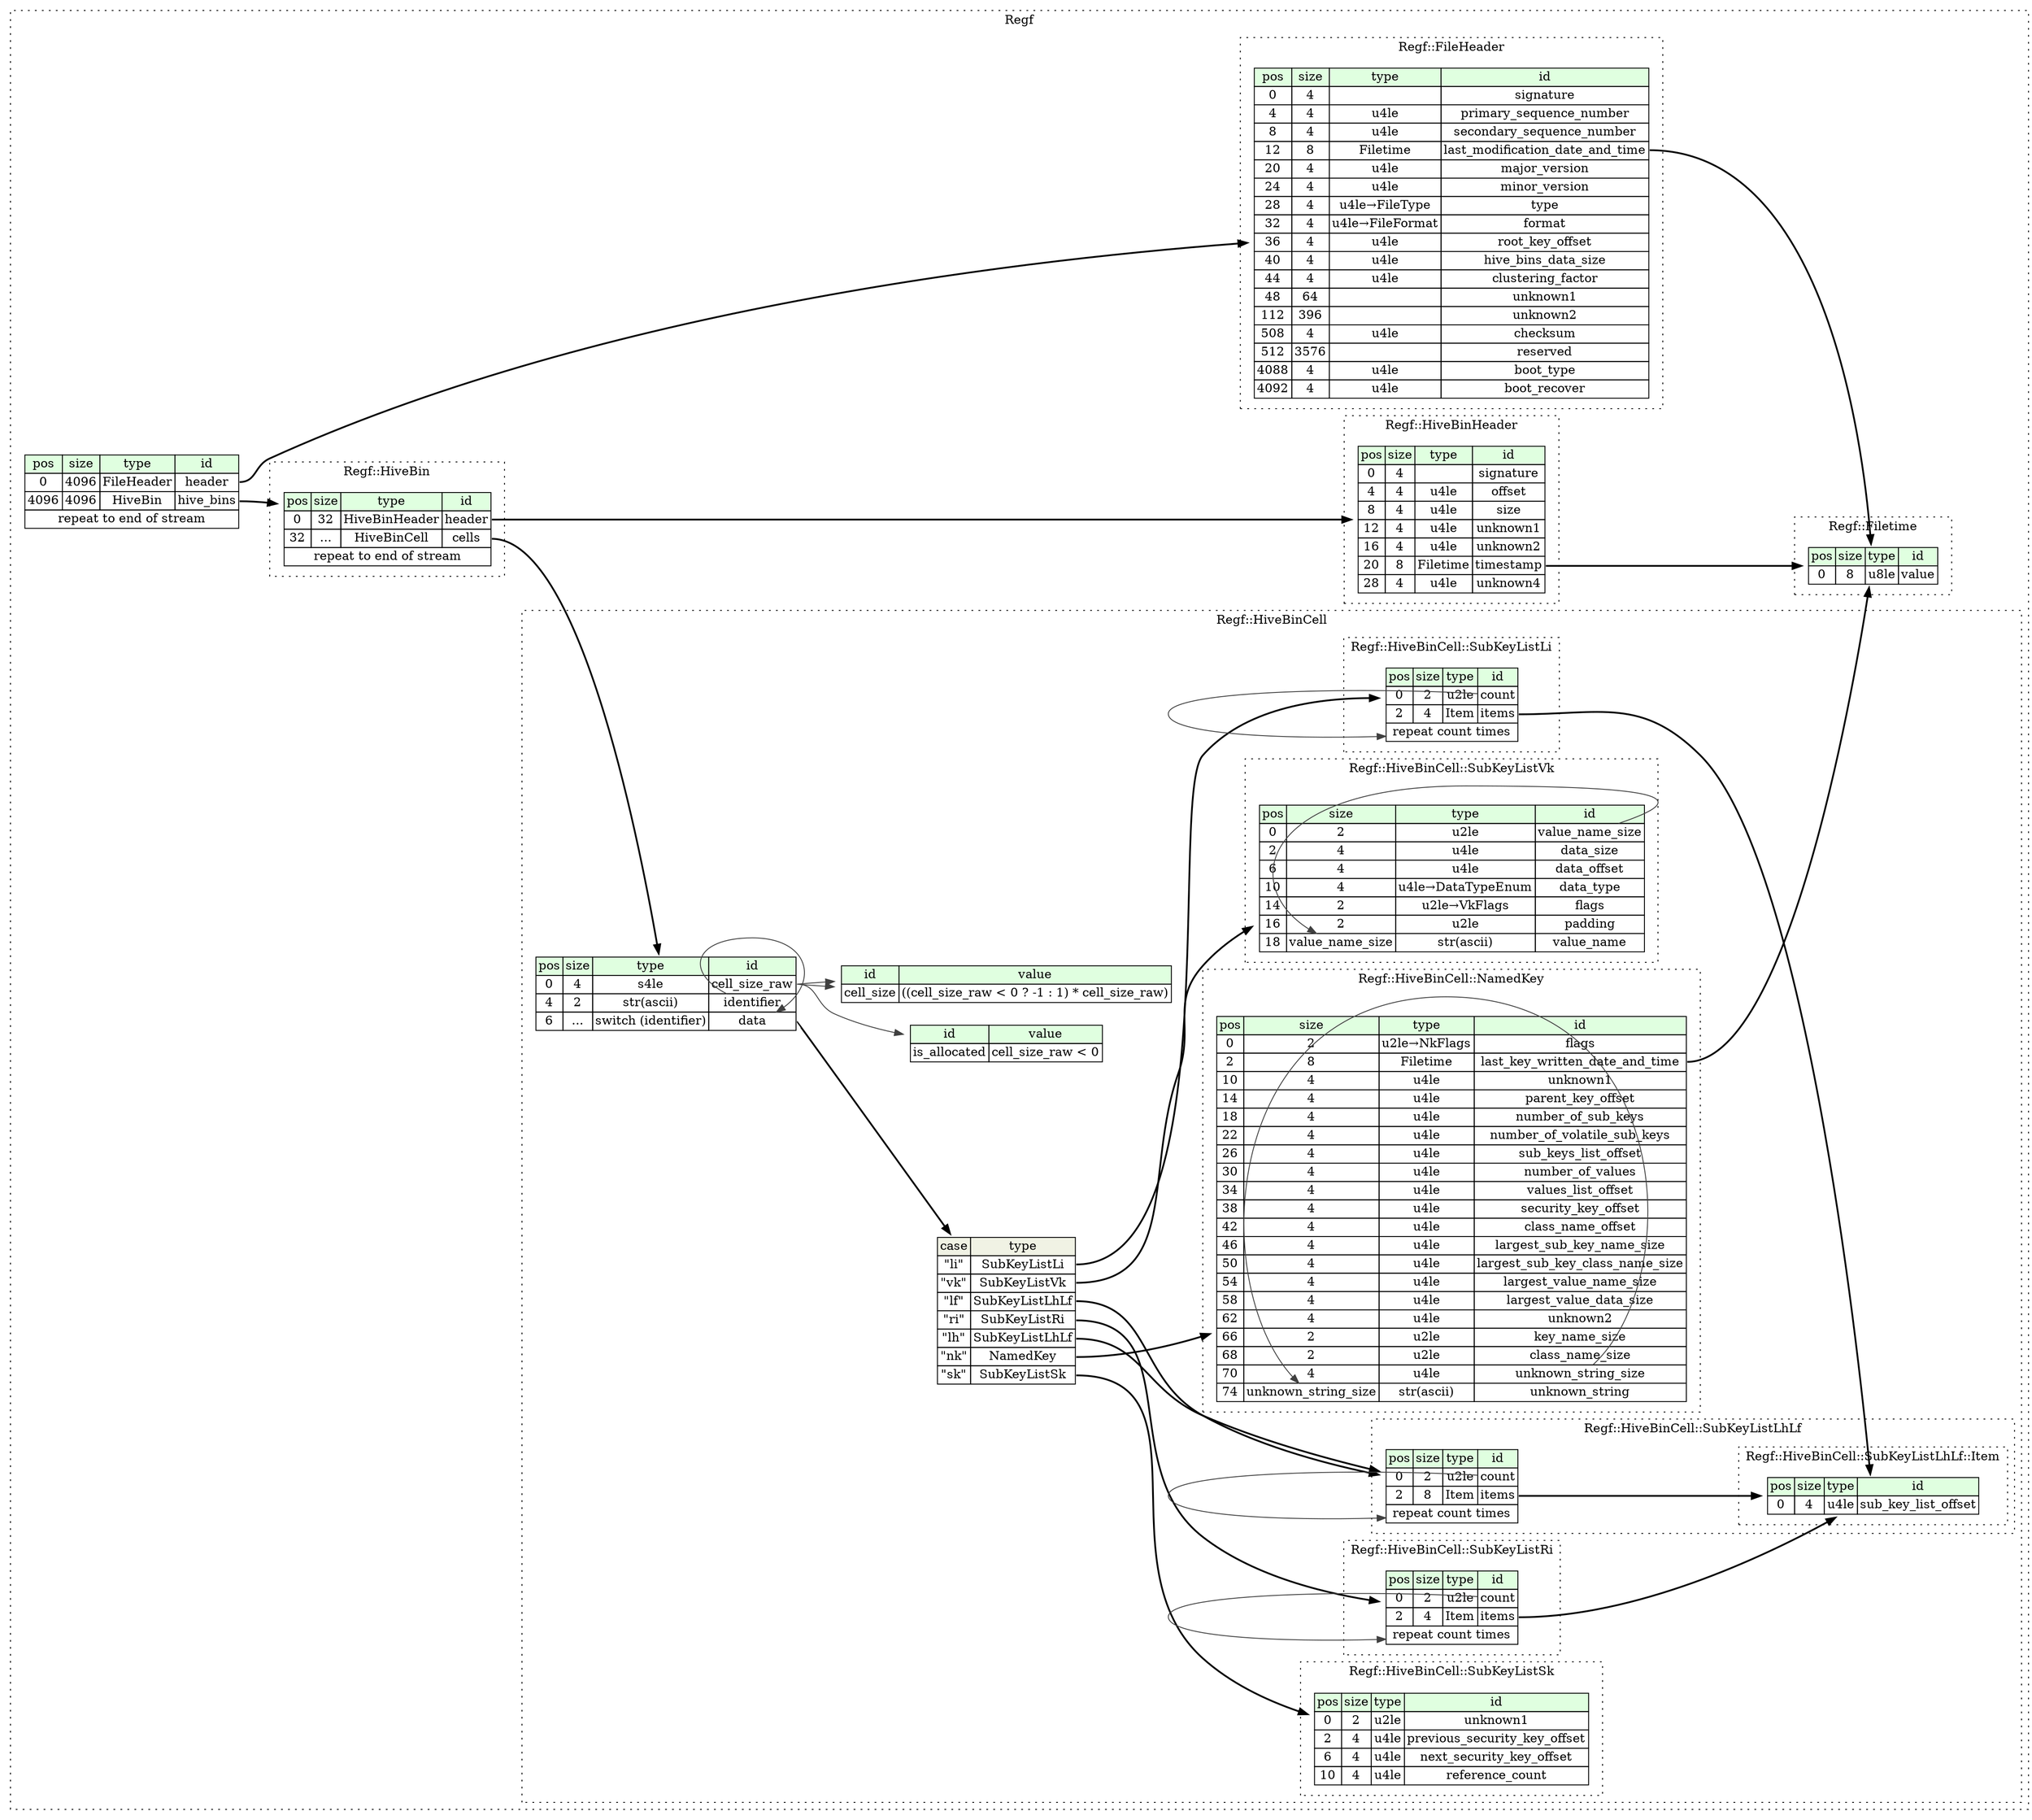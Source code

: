 digraph {
	rankdir=LR;
	node [shape=plaintext];
	subgraph cluster__regf {
		label="Regf";
		graph[style=dotted];

		regf__seq [label=<<TABLE BORDER="0" CELLBORDER="1" CELLSPACING="0">
			<TR><TD BGCOLOR="#E0FFE0">pos</TD><TD BGCOLOR="#E0FFE0">size</TD><TD BGCOLOR="#E0FFE0">type</TD><TD BGCOLOR="#E0FFE0">id</TD></TR>
			<TR><TD PORT="header_pos">0</TD><TD PORT="header_size">4096</TD><TD>FileHeader</TD><TD PORT="header_type">header</TD></TR>
			<TR><TD PORT="hive_bins_pos">4096</TD><TD PORT="hive_bins_size">4096</TD><TD>HiveBin</TD><TD PORT="hive_bins_type">hive_bins</TD></TR>
			<TR><TD COLSPAN="4" PORT="hive_bins__repeat">repeat to end of stream</TD></TR>
		</TABLE>>];
		subgraph cluster__filetime {
			label="Regf::Filetime";
			graph[style=dotted];

			filetime__seq [label=<<TABLE BORDER="0" CELLBORDER="1" CELLSPACING="0">
				<TR><TD BGCOLOR="#E0FFE0">pos</TD><TD BGCOLOR="#E0FFE0">size</TD><TD BGCOLOR="#E0FFE0">type</TD><TD BGCOLOR="#E0FFE0">id</TD></TR>
				<TR><TD PORT="value_pos">0</TD><TD PORT="value_size">8</TD><TD>u8le</TD><TD PORT="value_type">value</TD></TR>
			</TABLE>>];
		}
		subgraph cluster__hive_bin {
			label="Regf::HiveBin";
			graph[style=dotted];

			hive_bin__seq [label=<<TABLE BORDER="0" CELLBORDER="1" CELLSPACING="0">
				<TR><TD BGCOLOR="#E0FFE0">pos</TD><TD BGCOLOR="#E0FFE0">size</TD><TD BGCOLOR="#E0FFE0">type</TD><TD BGCOLOR="#E0FFE0">id</TD></TR>
				<TR><TD PORT="header_pos">0</TD><TD PORT="header_size">32</TD><TD>HiveBinHeader</TD><TD PORT="header_type">header</TD></TR>
				<TR><TD PORT="cells_pos">32</TD><TD PORT="cells_size">...</TD><TD>HiveBinCell</TD><TD PORT="cells_type">cells</TD></TR>
				<TR><TD COLSPAN="4" PORT="cells__repeat">repeat to end of stream</TD></TR>
			</TABLE>>];
		}
		subgraph cluster__hive_bin_header {
			label="Regf::HiveBinHeader";
			graph[style=dotted];

			hive_bin_header__seq [label=<<TABLE BORDER="0" CELLBORDER="1" CELLSPACING="0">
				<TR><TD BGCOLOR="#E0FFE0">pos</TD><TD BGCOLOR="#E0FFE0">size</TD><TD BGCOLOR="#E0FFE0">type</TD><TD BGCOLOR="#E0FFE0">id</TD></TR>
				<TR><TD PORT="signature_pos">0</TD><TD PORT="signature_size">4</TD><TD></TD><TD PORT="signature_type">signature</TD></TR>
				<TR><TD PORT="offset_pos">4</TD><TD PORT="offset_size">4</TD><TD>u4le</TD><TD PORT="offset_type">offset</TD></TR>
				<TR><TD PORT="size_pos">8</TD><TD PORT="size_size">4</TD><TD>u4le</TD><TD PORT="size_type">size</TD></TR>
				<TR><TD PORT="unknown1_pos">12</TD><TD PORT="unknown1_size">4</TD><TD>u4le</TD><TD PORT="unknown1_type">unknown1</TD></TR>
				<TR><TD PORT="unknown2_pos">16</TD><TD PORT="unknown2_size">4</TD><TD>u4le</TD><TD PORT="unknown2_type">unknown2</TD></TR>
				<TR><TD PORT="timestamp_pos">20</TD><TD PORT="timestamp_size">8</TD><TD>Filetime</TD><TD PORT="timestamp_type">timestamp</TD></TR>
				<TR><TD PORT="unknown4_pos">28</TD><TD PORT="unknown4_size">4</TD><TD>u4le</TD><TD PORT="unknown4_type">unknown4</TD></TR>
			</TABLE>>];
		}
		subgraph cluster__hive_bin_cell {
			label="Regf::HiveBinCell";
			graph[style=dotted];

			hive_bin_cell__seq [label=<<TABLE BORDER="0" CELLBORDER="1" CELLSPACING="0">
				<TR><TD BGCOLOR="#E0FFE0">pos</TD><TD BGCOLOR="#E0FFE0">size</TD><TD BGCOLOR="#E0FFE0">type</TD><TD BGCOLOR="#E0FFE0">id</TD></TR>
				<TR><TD PORT="cell_size_raw_pos">0</TD><TD PORT="cell_size_raw_size">4</TD><TD>s4le</TD><TD PORT="cell_size_raw_type">cell_size_raw</TD></TR>
				<TR><TD PORT="identifier_pos">4</TD><TD PORT="identifier_size">2</TD><TD>str(ascii)</TD><TD PORT="identifier_type">identifier</TD></TR>
				<TR><TD PORT="data_pos">6</TD><TD PORT="data_size">...</TD><TD>switch (identifier)</TD><TD PORT="data_type">data</TD></TR>
			</TABLE>>];
			hive_bin_cell__inst__cell_size [label=<<TABLE BORDER="0" CELLBORDER="1" CELLSPACING="0">
				<TR><TD BGCOLOR="#E0FFE0">id</TD><TD BGCOLOR="#E0FFE0">value</TD></TR>
				<TR><TD>cell_size</TD><TD>((cell_size_raw &lt; 0 ? -1 : 1) * cell_size_raw)</TD></TR>
			</TABLE>>];
			hive_bin_cell__inst__is_allocated [label=<<TABLE BORDER="0" CELLBORDER="1" CELLSPACING="0">
				<TR><TD BGCOLOR="#E0FFE0">id</TD><TD BGCOLOR="#E0FFE0">value</TD></TR>
				<TR><TD>is_allocated</TD><TD>cell_size_raw &lt; 0</TD></TR>
			</TABLE>>];
hive_bin_cell__seq_data_switch [label=<<TABLE BORDER="0" CELLBORDER="1" CELLSPACING="0">
	<TR><TD BGCOLOR="#F0F2E4">case</TD><TD BGCOLOR="#F0F2E4">type</TD></TR>
	<TR><TD>&quot;li&quot;</TD><TD PORT="case0">SubKeyListLi</TD></TR>
	<TR><TD>&quot;vk&quot;</TD><TD PORT="case1">SubKeyListVk</TD></TR>
	<TR><TD>&quot;lf&quot;</TD><TD PORT="case2">SubKeyListLhLf</TD></TR>
	<TR><TD>&quot;ri&quot;</TD><TD PORT="case3">SubKeyListRi</TD></TR>
	<TR><TD>&quot;lh&quot;</TD><TD PORT="case4">SubKeyListLhLf</TD></TR>
	<TR><TD>&quot;nk&quot;</TD><TD PORT="case5">NamedKey</TD></TR>
	<TR><TD>&quot;sk&quot;</TD><TD PORT="case6">SubKeyListSk</TD></TR>
</TABLE>>];
			subgraph cluster__sub_key_list_vk {
				label="Regf::HiveBinCell::SubKeyListVk";
				graph[style=dotted];

				sub_key_list_vk__seq [label=<<TABLE BORDER="0" CELLBORDER="1" CELLSPACING="0">
					<TR><TD BGCOLOR="#E0FFE0">pos</TD><TD BGCOLOR="#E0FFE0">size</TD><TD BGCOLOR="#E0FFE0">type</TD><TD BGCOLOR="#E0FFE0">id</TD></TR>
					<TR><TD PORT="value_name_size_pos">0</TD><TD PORT="value_name_size_size">2</TD><TD>u2le</TD><TD PORT="value_name_size_type">value_name_size</TD></TR>
					<TR><TD PORT="data_size_pos">2</TD><TD PORT="data_size_size">4</TD><TD>u4le</TD><TD PORT="data_size_type">data_size</TD></TR>
					<TR><TD PORT="data_offset_pos">6</TD><TD PORT="data_offset_size">4</TD><TD>u4le</TD><TD PORT="data_offset_type">data_offset</TD></TR>
					<TR><TD PORT="data_type_pos">10</TD><TD PORT="data_type_size">4</TD><TD>u4le→DataTypeEnum</TD><TD PORT="data_type_type">data_type</TD></TR>
					<TR><TD PORT="flags_pos">14</TD><TD PORT="flags_size">2</TD><TD>u2le→VkFlags</TD><TD PORT="flags_type">flags</TD></TR>
					<TR><TD PORT="padding_pos">16</TD><TD PORT="padding_size">2</TD><TD>u2le</TD><TD PORT="padding_type">padding</TD></TR>
					<TR><TD PORT="value_name_pos">18</TD><TD PORT="value_name_size">value_name_size</TD><TD>str(ascii)</TD><TD PORT="value_name_type">value_name</TD></TR>
				</TABLE>>];
			}
			subgraph cluster__sub_key_list_lh_lf {
				label="Regf::HiveBinCell::SubKeyListLhLf";
				graph[style=dotted];

				sub_key_list_lh_lf__seq [label=<<TABLE BORDER="0" CELLBORDER="1" CELLSPACING="0">
					<TR><TD BGCOLOR="#E0FFE0">pos</TD><TD BGCOLOR="#E0FFE0">size</TD><TD BGCOLOR="#E0FFE0">type</TD><TD BGCOLOR="#E0FFE0">id</TD></TR>
					<TR><TD PORT="count_pos">0</TD><TD PORT="count_size">2</TD><TD>u2le</TD><TD PORT="count_type">count</TD></TR>
					<TR><TD PORT="items_pos">2</TD><TD PORT="items_size">8</TD><TD>Item</TD><TD PORT="items_type">items</TD></TR>
					<TR><TD COLSPAN="4" PORT="items__repeat">repeat count times</TD></TR>
				</TABLE>>];
				subgraph cluster__item {
					label="Regf::HiveBinCell::SubKeyListLhLf::Item";
					graph[style=dotted];

					item__seq [label=<<TABLE BORDER="0" CELLBORDER="1" CELLSPACING="0">
						<TR><TD BGCOLOR="#E0FFE0">pos</TD><TD BGCOLOR="#E0FFE0">size</TD><TD BGCOLOR="#E0FFE0">type</TD><TD BGCOLOR="#E0FFE0">id</TD></TR>
						<TR><TD PORT="named_key_offset_pos">0</TD><TD PORT="named_key_offset_size">4</TD><TD>u4le</TD><TD PORT="named_key_offset_type">named_key_offset</TD></TR>
						<TR><TD PORT="hash_value_pos">4</TD><TD PORT="hash_value_size">4</TD><TD>u4le</TD><TD PORT="hash_value_type">hash_value</TD></TR>
					</TABLE>>];
				}
			}
			subgraph cluster__sub_key_list_sk {
				label="Regf::HiveBinCell::SubKeyListSk";
				graph[style=dotted];

				sub_key_list_sk__seq [label=<<TABLE BORDER="0" CELLBORDER="1" CELLSPACING="0">
					<TR><TD BGCOLOR="#E0FFE0">pos</TD><TD BGCOLOR="#E0FFE0">size</TD><TD BGCOLOR="#E0FFE0">type</TD><TD BGCOLOR="#E0FFE0">id</TD></TR>
					<TR><TD PORT="unknown1_pos">0</TD><TD PORT="unknown1_size">2</TD><TD>u2le</TD><TD PORT="unknown1_type">unknown1</TD></TR>
					<TR><TD PORT="previous_security_key_offset_pos">2</TD><TD PORT="previous_security_key_offset_size">4</TD><TD>u4le</TD><TD PORT="previous_security_key_offset_type">previous_security_key_offset</TD></TR>
					<TR><TD PORT="next_security_key_offset_pos">6</TD><TD PORT="next_security_key_offset_size">4</TD><TD>u4le</TD><TD PORT="next_security_key_offset_type">next_security_key_offset</TD></TR>
					<TR><TD PORT="reference_count_pos">10</TD><TD PORT="reference_count_size">4</TD><TD>u4le</TD><TD PORT="reference_count_type">reference_count</TD></TR>
				</TABLE>>];
			}
			subgraph cluster__sub_key_list_li {
				label="Regf::HiveBinCell::SubKeyListLi";
				graph[style=dotted];

				sub_key_list_li__seq [label=<<TABLE BORDER="0" CELLBORDER="1" CELLSPACING="0">
					<TR><TD BGCOLOR="#E0FFE0">pos</TD><TD BGCOLOR="#E0FFE0">size</TD><TD BGCOLOR="#E0FFE0">type</TD><TD BGCOLOR="#E0FFE0">id</TD></TR>
					<TR><TD PORT="count_pos">0</TD><TD PORT="count_size">2</TD><TD>u2le</TD><TD PORT="count_type">count</TD></TR>
					<TR><TD PORT="items_pos">2</TD><TD PORT="items_size">4</TD><TD>Item</TD><TD PORT="items_type">items</TD></TR>
					<TR><TD COLSPAN="4" PORT="items__repeat">repeat count times</TD></TR>
				</TABLE>>];
				subgraph cluster__item {
					label="Regf::HiveBinCell::SubKeyListLi::Item";
					graph[style=dotted];

					item__seq [label=<<TABLE BORDER="0" CELLBORDER="1" CELLSPACING="0">
						<TR><TD BGCOLOR="#E0FFE0">pos</TD><TD BGCOLOR="#E0FFE0">size</TD><TD BGCOLOR="#E0FFE0">type</TD><TD BGCOLOR="#E0FFE0">id</TD></TR>
						<TR><TD PORT="named_key_offset_pos">0</TD><TD PORT="named_key_offset_size">4</TD><TD>u4le</TD><TD PORT="named_key_offset_type">named_key_offset</TD></TR>
					</TABLE>>];
				}
			}
			subgraph cluster__named_key {
				label="Regf::HiveBinCell::NamedKey";
				graph[style=dotted];

				named_key__seq [label=<<TABLE BORDER="0" CELLBORDER="1" CELLSPACING="0">
					<TR><TD BGCOLOR="#E0FFE0">pos</TD><TD BGCOLOR="#E0FFE0">size</TD><TD BGCOLOR="#E0FFE0">type</TD><TD BGCOLOR="#E0FFE0">id</TD></TR>
					<TR><TD PORT="flags_pos">0</TD><TD PORT="flags_size">2</TD><TD>u2le→NkFlags</TD><TD PORT="flags_type">flags</TD></TR>
					<TR><TD PORT="last_key_written_date_and_time_pos">2</TD><TD PORT="last_key_written_date_and_time_size">8</TD><TD>Filetime</TD><TD PORT="last_key_written_date_and_time_type">last_key_written_date_and_time</TD></TR>
					<TR><TD PORT="unknown1_pos">10</TD><TD PORT="unknown1_size">4</TD><TD>u4le</TD><TD PORT="unknown1_type">unknown1</TD></TR>
					<TR><TD PORT="parent_key_offset_pos">14</TD><TD PORT="parent_key_offset_size">4</TD><TD>u4le</TD><TD PORT="parent_key_offset_type">parent_key_offset</TD></TR>
					<TR><TD PORT="number_of_sub_keys_pos">18</TD><TD PORT="number_of_sub_keys_size">4</TD><TD>u4le</TD><TD PORT="number_of_sub_keys_type">number_of_sub_keys</TD></TR>
					<TR><TD PORT="number_of_volatile_sub_keys_pos">22</TD><TD PORT="number_of_volatile_sub_keys_size">4</TD><TD>u4le</TD><TD PORT="number_of_volatile_sub_keys_type">number_of_volatile_sub_keys</TD></TR>
					<TR><TD PORT="sub_keys_list_offset_pos">26</TD><TD PORT="sub_keys_list_offset_size">4</TD><TD>u4le</TD><TD PORT="sub_keys_list_offset_type">sub_keys_list_offset</TD></TR>
					<TR><TD PORT="number_of_values_pos">30</TD><TD PORT="number_of_values_size">4</TD><TD>u4le</TD><TD PORT="number_of_values_type">number_of_values</TD></TR>
					<TR><TD PORT="values_list_offset_pos">34</TD><TD PORT="values_list_offset_size">4</TD><TD>u4le</TD><TD PORT="values_list_offset_type">values_list_offset</TD></TR>
					<TR><TD PORT="security_key_offset_pos">38</TD><TD PORT="security_key_offset_size">4</TD><TD>u4le</TD><TD PORT="security_key_offset_type">security_key_offset</TD></TR>
					<TR><TD PORT="class_name_offset_pos">42</TD><TD PORT="class_name_offset_size">4</TD><TD>u4le</TD><TD PORT="class_name_offset_type">class_name_offset</TD></TR>
					<TR><TD PORT="largest_sub_key_name_size_pos">46</TD><TD PORT="largest_sub_key_name_size_size">4</TD><TD>u4le</TD><TD PORT="largest_sub_key_name_size_type">largest_sub_key_name_size</TD></TR>
					<TR><TD PORT="largest_sub_key_class_name_size_pos">50</TD><TD PORT="largest_sub_key_class_name_size_size">4</TD><TD>u4le</TD><TD PORT="largest_sub_key_class_name_size_type">largest_sub_key_class_name_size</TD></TR>
					<TR><TD PORT="largest_value_name_size_pos">54</TD><TD PORT="largest_value_name_size_size">4</TD><TD>u4le</TD><TD PORT="largest_value_name_size_type">largest_value_name_size</TD></TR>
					<TR><TD PORT="largest_value_data_size_pos">58</TD><TD PORT="largest_value_data_size_size">4</TD><TD>u4le</TD><TD PORT="largest_value_data_size_type">largest_value_data_size</TD></TR>
					<TR><TD PORT="unknown2_pos">62</TD><TD PORT="unknown2_size">4</TD><TD>u4le</TD><TD PORT="unknown2_type">unknown2</TD></TR>
					<TR><TD PORT="key_name_size_pos">66</TD><TD PORT="key_name_size_size">2</TD><TD>u2le</TD><TD PORT="key_name_size_type">key_name_size</TD></TR>
					<TR><TD PORT="class_name_size_pos">68</TD><TD PORT="class_name_size_size">2</TD><TD>u2le</TD><TD PORT="class_name_size_type">class_name_size</TD></TR>
					<TR><TD PORT="unknown_string_size_pos">70</TD><TD PORT="unknown_string_size_size">4</TD><TD>u4le</TD><TD PORT="unknown_string_size_type">unknown_string_size</TD></TR>
					<TR><TD PORT="unknown_string_pos">74</TD><TD PORT="unknown_string_size">unknown_string_size</TD><TD>str(ascii)</TD><TD PORT="unknown_string_type">unknown_string</TD></TR>
				</TABLE>>];
			}
			subgraph cluster__sub_key_list_ri {
				label="Regf::HiveBinCell::SubKeyListRi";
				graph[style=dotted];

				sub_key_list_ri__seq [label=<<TABLE BORDER="0" CELLBORDER="1" CELLSPACING="0">
					<TR><TD BGCOLOR="#E0FFE0">pos</TD><TD BGCOLOR="#E0FFE0">size</TD><TD BGCOLOR="#E0FFE0">type</TD><TD BGCOLOR="#E0FFE0">id</TD></TR>
					<TR><TD PORT="count_pos">0</TD><TD PORT="count_size">2</TD><TD>u2le</TD><TD PORT="count_type">count</TD></TR>
					<TR><TD PORT="items_pos">2</TD><TD PORT="items_size">4</TD><TD>Item</TD><TD PORT="items_type">items</TD></TR>
					<TR><TD COLSPAN="4" PORT="items__repeat">repeat count times</TD></TR>
				</TABLE>>];
				subgraph cluster__item {
					label="Regf::HiveBinCell::SubKeyListRi::Item";
					graph[style=dotted];

					item__seq [label=<<TABLE BORDER="0" CELLBORDER="1" CELLSPACING="0">
						<TR><TD BGCOLOR="#E0FFE0">pos</TD><TD BGCOLOR="#E0FFE0">size</TD><TD BGCOLOR="#E0FFE0">type</TD><TD BGCOLOR="#E0FFE0">id</TD></TR>
						<TR><TD PORT="sub_key_list_offset_pos">0</TD><TD PORT="sub_key_list_offset_size">4</TD><TD>u4le</TD><TD PORT="sub_key_list_offset_type">sub_key_list_offset</TD></TR>
					</TABLE>>];
				}
			}
		}
		subgraph cluster__file_header {
			label="Regf::FileHeader";
			graph[style=dotted];

			file_header__seq [label=<<TABLE BORDER="0" CELLBORDER="1" CELLSPACING="0">
				<TR><TD BGCOLOR="#E0FFE0">pos</TD><TD BGCOLOR="#E0FFE0">size</TD><TD BGCOLOR="#E0FFE0">type</TD><TD BGCOLOR="#E0FFE0">id</TD></TR>
				<TR><TD PORT="signature_pos">0</TD><TD PORT="signature_size">4</TD><TD></TD><TD PORT="signature_type">signature</TD></TR>
				<TR><TD PORT="primary_sequence_number_pos">4</TD><TD PORT="primary_sequence_number_size">4</TD><TD>u4le</TD><TD PORT="primary_sequence_number_type">primary_sequence_number</TD></TR>
				<TR><TD PORT="secondary_sequence_number_pos">8</TD><TD PORT="secondary_sequence_number_size">4</TD><TD>u4le</TD><TD PORT="secondary_sequence_number_type">secondary_sequence_number</TD></TR>
				<TR><TD PORT="last_modification_date_and_time_pos">12</TD><TD PORT="last_modification_date_and_time_size">8</TD><TD>Filetime</TD><TD PORT="last_modification_date_and_time_type">last_modification_date_and_time</TD></TR>
				<TR><TD PORT="major_version_pos">20</TD><TD PORT="major_version_size">4</TD><TD>u4le</TD><TD PORT="major_version_type">major_version</TD></TR>
				<TR><TD PORT="minor_version_pos">24</TD><TD PORT="minor_version_size">4</TD><TD>u4le</TD><TD PORT="minor_version_type">minor_version</TD></TR>
				<TR><TD PORT="type_pos">28</TD><TD PORT="type_size">4</TD><TD>u4le→FileType</TD><TD PORT="type_type">type</TD></TR>
				<TR><TD PORT="format_pos">32</TD><TD PORT="format_size">4</TD><TD>u4le→FileFormat</TD><TD PORT="format_type">format</TD></TR>
				<TR><TD PORT="root_key_offset_pos">36</TD><TD PORT="root_key_offset_size">4</TD><TD>u4le</TD><TD PORT="root_key_offset_type">root_key_offset</TD></TR>
				<TR><TD PORT="hive_bins_data_size_pos">40</TD><TD PORT="hive_bins_data_size_size">4</TD><TD>u4le</TD><TD PORT="hive_bins_data_size_type">hive_bins_data_size</TD></TR>
				<TR><TD PORT="clustering_factor_pos">44</TD><TD PORT="clustering_factor_size">4</TD><TD>u4le</TD><TD PORT="clustering_factor_type">clustering_factor</TD></TR>
				<TR><TD PORT="unknown1_pos">48</TD><TD PORT="unknown1_size">64</TD><TD></TD><TD PORT="unknown1_type">unknown1</TD></TR>
				<TR><TD PORT="unknown2_pos">112</TD><TD PORT="unknown2_size">396</TD><TD></TD><TD PORT="unknown2_type">unknown2</TD></TR>
				<TR><TD PORT="checksum_pos">508</TD><TD PORT="checksum_size">4</TD><TD>u4le</TD><TD PORT="checksum_type">checksum</TD></TR>
				<TR><TD PORT="reserved_pos">512</TD><TD PORT="reserved_size">3576</TD><TD></TD><TD PORT="reserved_type">reserved</TD></TR>
				<TR><TD PORT="boot_type_pos">4088</TD><TD PORT="boot_type_size">4</TD><TD>u4le</TD><TD PORT="boot_type_type">boot_type</TD></TR>
				<TR><TD PORT="boot_recover_pos">4092</TD><TD PORT="boot_recover_size">4</TD><TD>u4le</TD><TD PORT="boot_recover_type">boot_recover</TD></TR>
			</TABLE>>];
		}
	}
	regf__seq:header_type -> file_header__seq [style=bold];
	regf__seq:hive_bins_type -> hive_bin__seq [style=bold];
	hive_bin__seq:header_type -> hive_bin_header__seq [style=bold];
	hive_bin__seq:cells_type -> hive_bin_cell__seq [style=bold];
	hive_bin_header__seq:timestamp_type -> filetime__seq [style=bold];
	hive_bin_cell__seq:data_type -> hive_bin_cell__seq_data_switch [style=bold];
	hive_bin_cell__seq_data_switch:case0 -> sub_key_list_li__seq [style=bold];
	hive_bin_cell__seq_data_switch:case1 -> sub_key_list_vk__seq [style=bold];
	hive_bin_cell__seq_data_switch:case2 -> sub_key_list_lh_lf__seq [style=bold];
	hive_bin_cell__seq_data_switch:case3 -> sub_key_list_ri__seq [style=bold];
	hive_bin_cell__seq_data_switch:case4 -> sub_key_list_lh_lf__seq [style=bold];
	hive_bin_cell__seq_data_switch:case5 -> named_key__seq [style=bold];
	hive_bin_cell__seq_data_switch:case6 -> sub_key_list_sk__seq [style=bold];
	hive_bin_cell__seq:identifier_type -> hive_bin_cell__seq:data_type [color="#404040"];
	hive_bin_cell__seq:cell_size_raw_type -> hive_bin_cell__inst__cell_size [color="#404040"];
	hive_bin_cell__seq:cell_size_raw_type -> hive_bin_cell__inst__cell_size [color="#404040"];
	hive_bin_cell__seq:cell_size_raw_type -> hive_bin_cell__inst__is_allocated [color="#404040"];
	sub_key_list_vk__seq:value_name_size_type -> sub_key_list_vk__seq:value_name_size [color="#404040"];
	sub_key_list_lh_lf__seq:items_type -> item__seq [style=bold];
	sub_key_list_lh_lf__seq:count_type -> sub_key_list_lh_lf__seq:items__repeat [color="#404040"];
	sub_key_list_li__seq:items_type -> item__seq [style=bold];
	sub_key_list_li__seq:count_type -> sub_key_list_li__seq:items__repeat [color="#404040"];
	named_key__seq:last_key_written_date_and_time_type -> filetime__seq [style=bold];
	named_key__seq:unknown_string_size_type -> named_key__seq:unknown_string_size [color="#404040"];
	sub_key_list_ri__seq:items_type -> item__seq [style=bold];
	sub_key_list_ri__seq:count_type -> sub_key_list_ri__seq:items__repeat [color="#404040"];
	file_header__seq:last_modification_date_and_time_type -> filetime__seq [style=bold];
}
